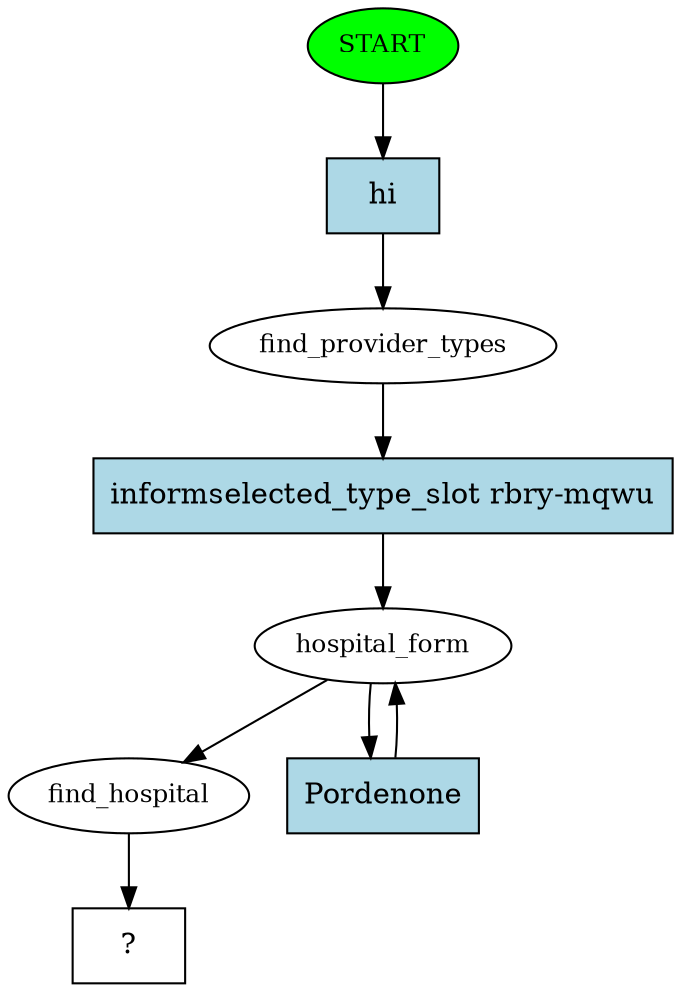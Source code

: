 digraph  {
0 [class="start active", fillcolor=green, fontsize=12, label=START, style=filled];
1 [class=active, fontsize=12, label=find_provider_types];
2 [class=active, fontsize=12, label=hospital_form];
4 [class=active, fontsize=12, label=find_hospital];
5 [class="intent dashed active", label="  ?  ", shape=rect];
6 [class="intent active", fillcolor=lightblue, label=hi, shape=rect, style=filled];
7 [class="intent active", fillcolor=lightblue, label="informselected_type_slot rbry-mqwu", shape=rect, style=filled];
8 [class="intent active", fillcolor=lightblue, label=Pordenone, shape=rect, style=filled];
0 -> 6  [class=active, key=0];
1 -> 7  [class=active, key=0];
2 -> 4  [class=active, key=NONE, label=""];
2 -> 8  [class=active, key=0];
4 -> 5  [class=active, key=NONE, label=""];
6 -> 1  [class=active, key=0];
7 -> 2  [class=active, key=0];
8 -> 2  [class=active, key=0];
}
